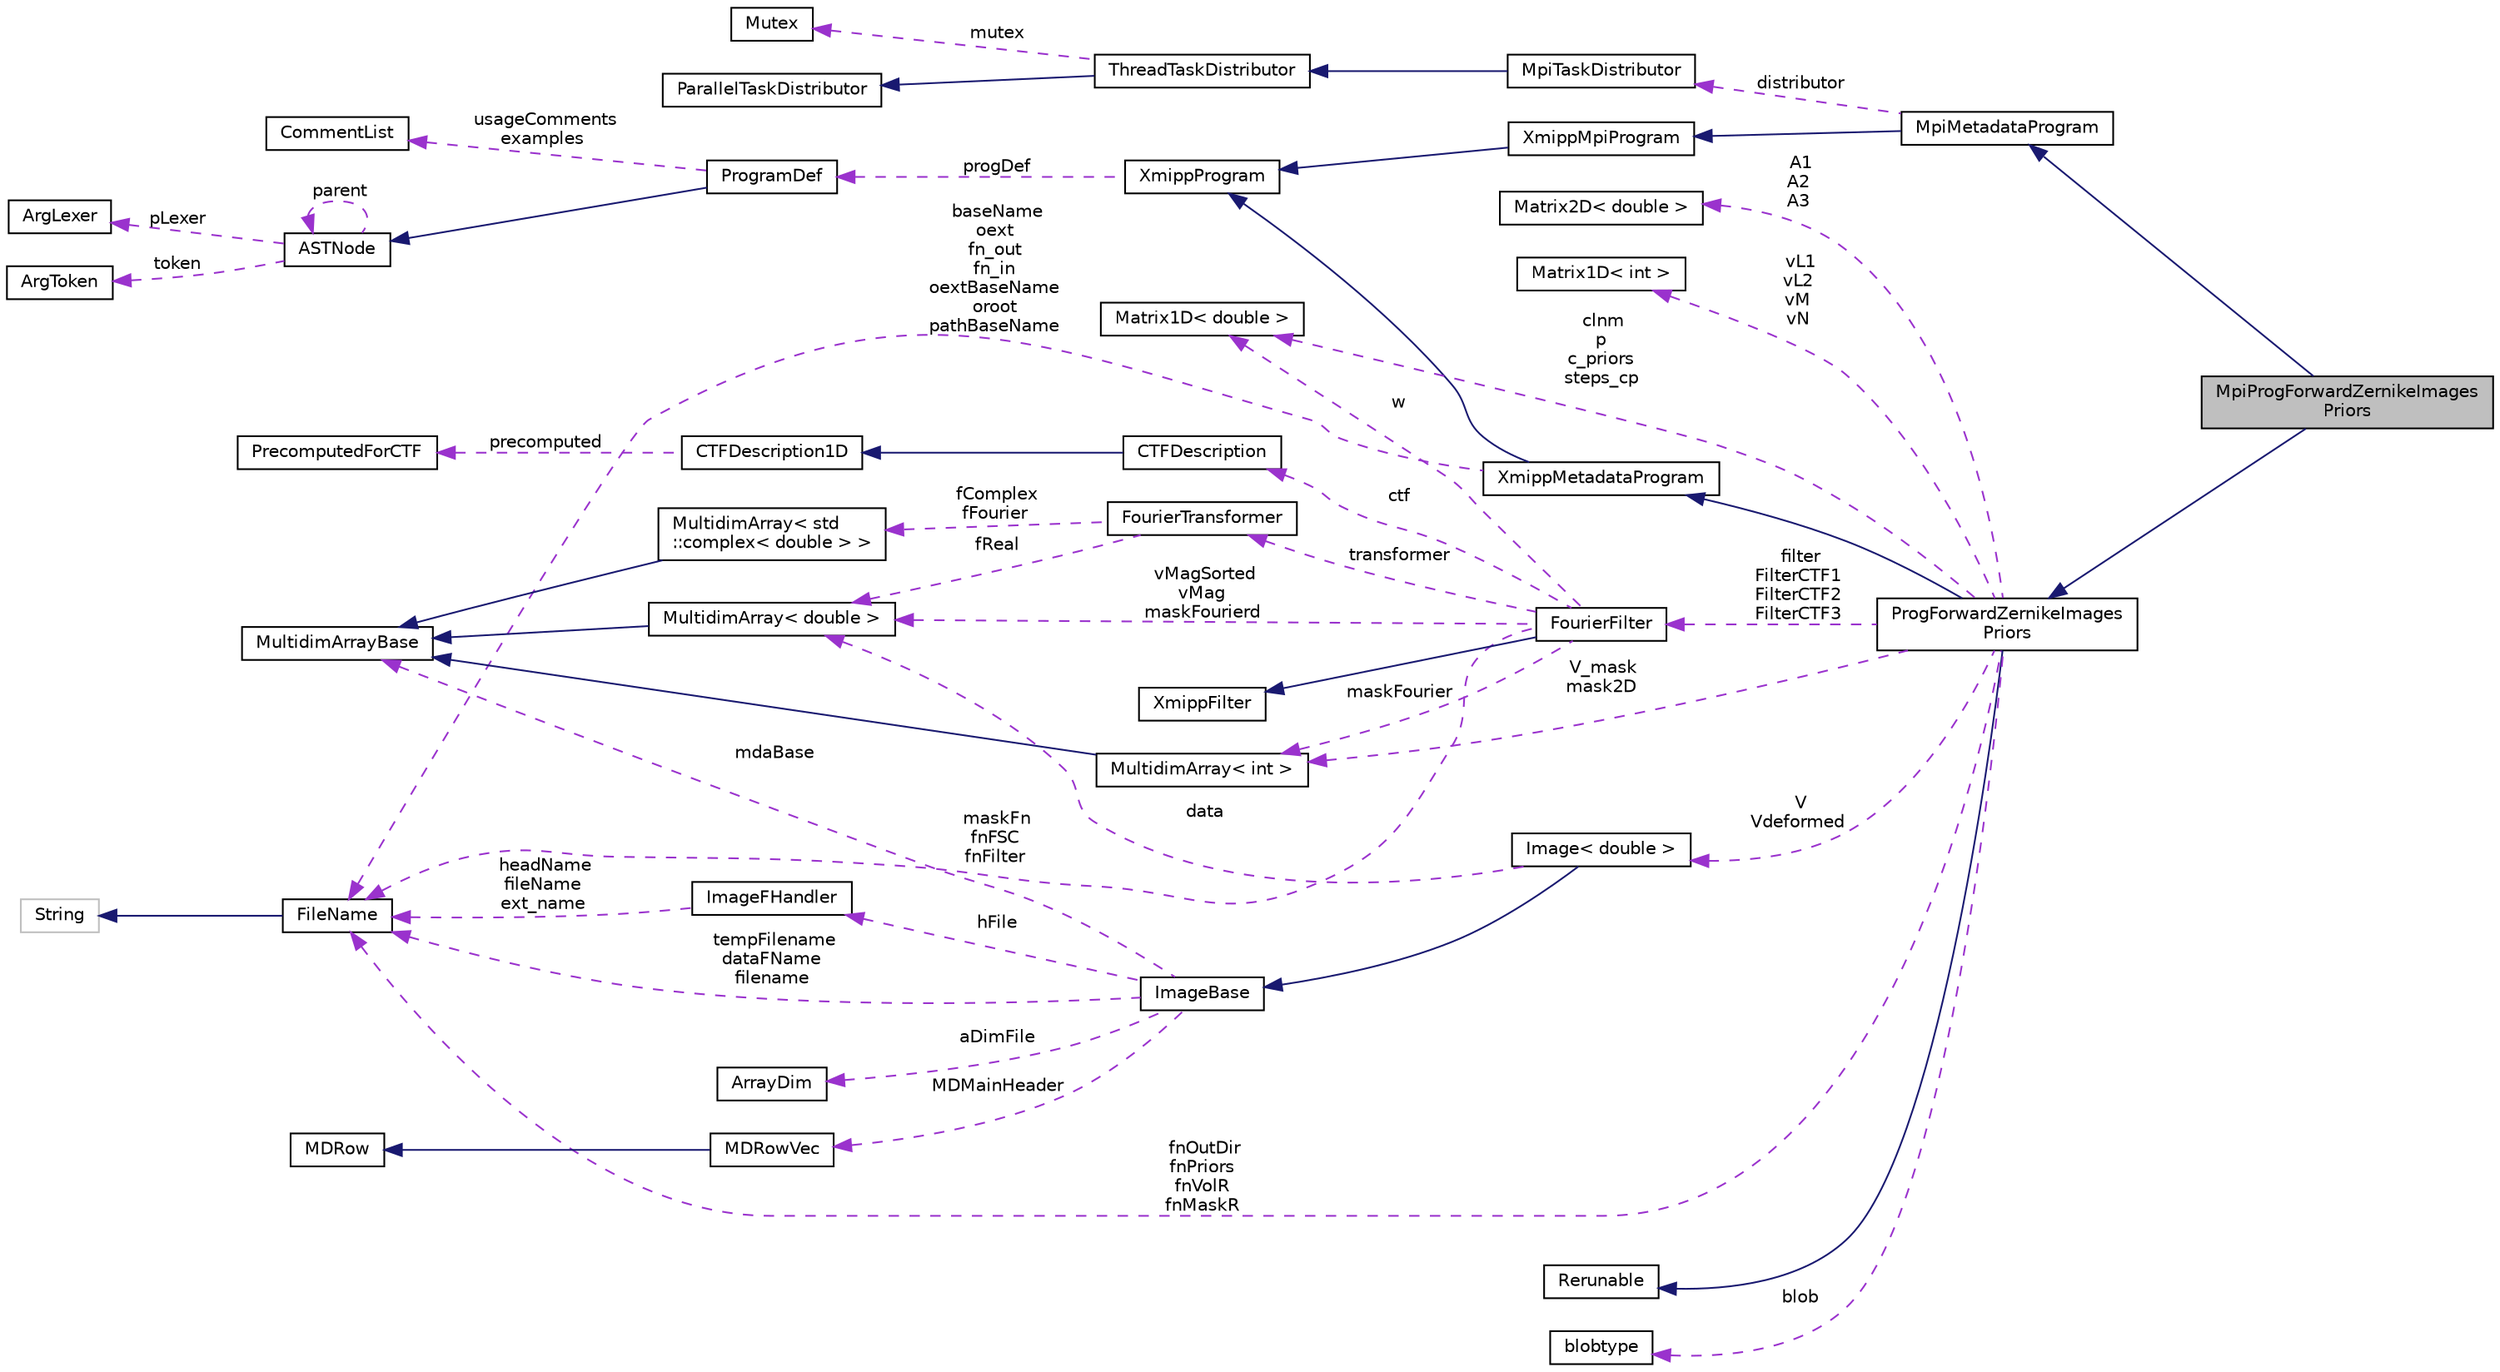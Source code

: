 digraph "MpiProgForwardZernikeImagesPriors"
{
  edge [fontname="Helvetica",fontsize="10",labelfontname="Helvetica",labelfontsize="10"];
  node [fontname="Helvetica",fontsize="10",shape=record];
  rankdir="LR";
  Node7 [label="MpiProgForwardZernikeImages\lPriors",height=0.2,width=0.4,color="black", fillcolor="grey75", style="filled", fontcolor="black"];
  Node8 -> Node7 [dir="back",color="midnightblue",fontsize="10",style="solid",fontname="Helvetica"];
  Node8 [label="ProgForwardZernikeImages\lPriors",height=0.2,width=0.4,color="black", fillcolor="white", style="filled",URL="$classProgForwardZernikeImagesPriors.html"];
  Node9 -> Node8 [dir="back",color="midnightblue",fontsize="10",style="solid",fontname="Helvetica"];
  Node9 [label="XmippMetadataProgram",height=0.2,width=0.4,color="black", fillcolor="white", style="filled",URL="$classXmippMetadataProgram.html"];
  Node10 -> Node9 [dir="back",color="midnightblue",fontsize="10",style="solid",fontname="Helvetica"];
  Node10 [label="XmippProgram",height=0.2,width=0.4,color="black", fillcolor="white", style="filled",URL="$classXmippProgram.html"];
  Node11 -> Node10 [dir="back",color="darkorchid3",fontsize="10",style="dashed",label=" progDef" ,fontname="Helvetica"];
  Node11 [label="ProgramDef",height=0.2,width=0.4,color="black", fillcolor="white", style="filled",URL="$classProgramDef.html"];
  Node12 -> Node11 [dir="back",color="midnightblue",fontsize="10",style="solid",fontname="Helvetica"];
  Node12 [label="ASTNode",height=0.2,width=0.4,color="black", fillcolor="white", style="filled",URL="$classASTNode.html"];
  Node13 -> Node12 [dir="back",color="darkorchid3",fontsize="10",style="dashed",label=" token" ,fontname="Helvetica"];
  Node13 [label="ArgToken",height=0.2,width=0.4,color="black", fillcolor="white", style="filled",URL="$classArgToken.html"];
  Node14 -> Node12 [dir="back",color="darkorchid3",fontsize="10",style="dashed",label=" pLexer" ,fontname="Helvetica"];
  Node14 [label="ArgLexer",height=0.2,width=0.4,color="black", fillcolor="white", style="filled",URL="$classArgLexer.html"];
  Node12 -> Node12 [dir="back",color="darkorchid3",fontsize="10",style="dashed",label=" parent" ,fontname="Helvetica"];
  Node15 -> Node11 [dir="back",color="darkorchid3",fontsize="10",style="dashed",label=" usageComments\nexamples" ,fontname="Helvetica"];
  Node15 [label="CommentList",height=0.2,width=0.4,color="black", fillcolor="white", style="filled",URL="$classCommentList.html"];
  Node16 -> Node9 [dir="back",color="darkorchid3",fontsize="10",style="dashed",label=" baseName\noext\nfn_out\nfn_in\noextBaseName\noroot\npathBaseName" ,fontname="Helvetica"];
  Node16 [label="FileName",height=0.2,width=0.4,color="black", fillcolor="white", style="filled",URL="$classFileName.html"];
  Node17 -> Node16 [dir="back",color="midnightblue",fontsize="10",style="solid",fontname="Helvetica"];
  Node17 [label="String",height=0.2,width=0.4,color="grey75", fillcolor="white", style="filled"];
  Node18 -> Node8 [dir="back",color="midnightblue",fontsize="10",style="solid",fontname="Helvetica"];
  Node18 [label="Rerunable",height=0.2,width=0.4,color="black", fillcolor="white", style="filled",URL="$classRerunable.html"];
  Node19 -> Node8 [dir="back",color="darkorchid3",fontsize="10",style="dashed",label=" blob" ,fontname="Helvetica"];
  Node19 [label="blobtype",height=0.2,width=0.4,color="black", fillcolor="white", style="filled",URL="$structblobtype.html"];
  Node20 -> Node8 [dir="back",color="darkorchid3",fontsize="10",style="dashed",label=" A1\nA2\nA3" ,fontname="Helvetica"];
  Node20 [label="Matrix2D\< double \>",height=0.2,width=0.4,color="black", fillcolor="white", style="filled",URL="$classMatrix2D.html"];
  Node21 -> Node8 [dir="back",color="darkorchid3",fontsize="10",style="dashed",label=" V\nVdeformed" ,fontname="Helvetica"];
  Node21 [label="Image\< double \>",height=0.2,width=0.4,color="black", fillcolor="white", style="filled",URL="$classImage.html"];
  Node22 -> Node21 [dir="back",color="midnightblue",fontsize="10",style="solid",fontname="Helvetica"];
  Node22 [label="ImageBase",height=0.2,width=0.4,color="black", fillcolor="white", style="filled",URL="$classImageBase.html",tooltip="Image base class. "];
  Node23 -> Node22 [dir="back",color="darkorchid3",fontsize="10",style="dashed",label=" mdaBase" ,fontname="Helvetica"];
  Node23 [label="MultidimArrayBase",height=0.2,width=0.4,color="black", fillcolor="white", style="filled",URL="$classMultidimArrayBase.html"];
  Node24 -> Node22 [dir="back",color="darkorchid3",fontsize="10",style="dashed",label=" MDMainHeader" ,fontname="Helvetica"];
  Node24 [label="MDRowVec",height=0.2,width=0.4,color="black", fillcolor="white", style="filled",URL="$classMDRowVec.html"];
  Node25 -> Node24 [dir="back",color="midnightblue",fontsize="10",style="solid",fontname="Helvetica"];
  Node25 [label="MDRow",height=0.2,width=0.4,color="black", fillcolor="white", style="filled",URL="$classMDRow.html"];
  Node26 -> Node22 [dir="back",color="darkorchid3",fontsize="10",style="dashed",label=" hFile" ,fontname="Helvetica"];
  Node26 [label="ImageFHandler",height=0.2,width=0.4,color="black", fillcolor="white", style="filled",URL="$structImageFHandler.html"];
  Node16 -> Node26 [dir="back",color="darkorchid3",fontsize="10",style="dashed",label=" headName\nfileName\next_name" ,fontname="Helvetica"];
  Node27 -> Node22 [dir="back",color="darkorchid3",fontsize="10",style="dashed",label=" aDimFile" ,fontname="Helvetica"];
  Node27 [label="ArrayDim",height=0.2,width=0.4,color="black", fillcolor="white", style="filled",URL="$structArrayDim.html"];
  Node16 -> Node22 [dir="back",color="darkorchid3",fontsize="10",style="dashed",label=" tempFilename\ndataFName\nfilename" ,fontname="Helvetica"];
  Node28 -> Node21 [dir="back",color="darkorchid3",fontsize="10",style="dashed",label=" data" ,fontname="Helvetica"];
  Node28 [label="MultidimArray\< double \>",height=0.2,width=0.4,color="black", fillcolor="white", style="filled",URL="$classMultidimArray.html"];
  Node23 -> Node28 [dir="back",color="midnightblue",fontsize="10",style="solid",fontname="Helvetica"];
  Node29 -> Node8 [dir="back",color="darkorchid3",fontsize="10",style="dashed",label=" clnm\np\nc_priors\nsteps_cp" ,fontname="Helvetica"];
  Node29 [label="Matrix1D\< double \>",height=0.2,width=0.4,color="black", fillcolor="white", style="filled",URL="$classMatrix1D.html"];
  Node30 -> Node8 [dir="back",color="darkorchid3",fontsize="10",style="dashed",label=" V_mask\nmask2D" ,fontname="Helvetica"];
  Node30 [label="MultidimArray\< int \>",height=0.2,width=0.4,color="black", fillcolor="white", style="filled",URL="$classMultidimArray.html"];
  Node23 -> Node30 [dir="back",color="midnightblue",fontsize="10",style="solid",fontname="Helvetica"];
  Node31 -> Node8 [dir="back",color="darkorchid3",fontsize="10",style="dashed",label=" filter\nFilterCTF1\nFilterCTF2\nFilterCTF3" ,fontname="Helvetica"];
  Node31 [label="FourierFilter",height=0.2,width=0.4,color="black", fillcolor="white", style="filled",URL="$classFourierFilter.html"];
  Node32 -> Node31 [dir="back",color="midnightblue",fontsize="10",style="solid",fontname="Helvetica"];
  Node32 [label="XmippFilter",height=0.2,width=0.4,color="black", fillcolor="white", style="filled",URL="$classXmippFilter.html"];
  Node33 -> Node31 [dir="back",color="darkorchid3",fontsize="10",style="dashed",label=" transformer" ,fontname="Helvetica"];
  Node33 [label="FourierTransformer",height=0.2,width=0.4,color="black", fillcolor="white", style="filled",URL="$classFourierTransformer.html"];
  Node28 -> Node33 [dir="back",color="darkorchid3",fontsize="10",style="dashed",label=" fReal" ,fontname="Helvetica"];
  Node34 -> Node33 [dir="back",color="darkorchid3",fontsize="10",style="dashed",label=" fComplex\nfFourier" ,fontname="Helvetica"];
  Node34 [label="MultidimArray\< std\l::complex\< double \> \>",height=0.2,width=0.4,color="black", fillcolor="white", style="filled",URL="$classMultidimArray.html"];
  Node23 -> Node34 [dir="back",color="midnightblue",fontsize="10",style="solid",fontname="Helvetica"];
  Node35 -> Node31 [dir="back",color="darkorchid3",fontsize="10",style="dashed",label=" ctf" ,fontname="Helvetica"];
  Node35 [label="CTFDescription",height=0.2,width=0.4,color="black", fillcolor="white", style="filled",URL="$classCTFDescription.html"];
  Node36 -> Node35 [dir="back",color="midnightblue",fontsize="10",style="solid",fontname="Helvetica"];
  Node36 [label="CTFDescription1D",height=0.2,width=0.4,color="black", fillcolor="white", style="filled",URL="$classCTFDescription1D.html"];
  Node37 -> Node36 [dir="back",color="darkorchid3",fontsize="10",style="dashed",label=" precomputed" ,fontname="Helvetica"];
  Node37 [label="PrecomputedForCTF",height=0.2,width=0.4,color="black", fillcolor="white", style="filled",URL="$classPrecomputedForCTF.html"];
  Node29 -> Node31 [dir="back",color="darkorchid3",fontsize="10",style="dashed",label=" w" ,fontname="Helvetica"];
  Node28 -> Node31 [dir="back",color="darkorchid3",fontsize="10",style="dashed",label=" vMagSorted\nvMag\nmaskFourierd" ,fontname="Helvetica"];
  Node30 -> Node31 [dir="back",color="darkorchid3",fontsize="10",style="dashed",label=" maskFourier" ,fontname="Helvetica"];
  Node16 -> Node31 [dir="back",color="darkorchid3",fontsize="10",style="dashed",label=" maskFn\nfnFSC\nfnFilter" ,fontname="Helvetica"];
  Node38 -> Node8 [dir="back",color="darkorchid3",fontsize="10",style="dashed",label=" vL1\nvL2\nvM\nvN" ,fontname="Helvetica"];
  Node38 [label="Matrix1D\< int \>",height=0.2,width=0.4,color="black", fillcolor="white", style="filled",URL="$classMatrix1D.html"];
  Node16 -> Node8 [dir="back",color="darkorchid3",fontsize="10",style="dashed",label=" fnOutDir\nfnPriors\nfnVolR\nfnMaskR" ,fontname="Helvetica"];
  Node39 -> Node7 [dir="back",color="midnightblue",fontsize="10",style="solid",fontname="Helvetica"];
  Node39 [label="MpiMetadataProgram",height=0.2,width=0.4,color="black", fillcolor="white", style="filled",URL="$classMpiMetadataProgram.html"];
  Node40 -> Node39 [dir="back",color="midnightblue",fontsize="10",style="solid",fontname="Helvetica"];
  Node40 [label="XmippMpiProgram",height=0.2,width=0.4,color="black", fillcolor="white", style="filled",URL="$classXmippMpiProgram.html"];
  Node10 -> Node40 [dir="back",color="midnightblue",fontsize="10",style="solid",fontname="Helvetica"];
  Node41 -> Node39 [dir="back",color="darkorchid3",fontsize="10",style="dashed",label=" distributor" ,fontname="Helvetica"];
  Node41 [label="MpiTaskDistributor",height=0.2,width=0.4,color="black", fillcolor="white", style="filled",URL="$classMpiTaskDistributor.html"];
  Node42 -> Node41 [dir="back",color="midnightblue",fontsize="10",style="solid",fontname="Helvetica"];
  Node42 [label="ThreadTaskDistributor",height=0.2,width=0.4,color="black", fillcolor="white", style="filled",URL="$classThreadTaskDistributor.html"];
  Node43 -> Node42 [dir="back",color="midnightblue",fontsize="10",style="solid",fontname="Helvetica"];
  Node43 [label="ParallelTaskDistributor",height=0.2,width=0.4,color="black", fillcolor="white", style="filled",URL="$classParallelTaskDistributor.html"];
  Node44 -> Node42 [dir="back",color="darkorchid3",fontsize="10",style="dashed",label=" mutex" ,fontname="Helvetica"];
  Node44 [label="Mutex",height=0.2,width=0.4,color="black", fillcolor="white", style="filled",URL="$classMutex.html"];
}
